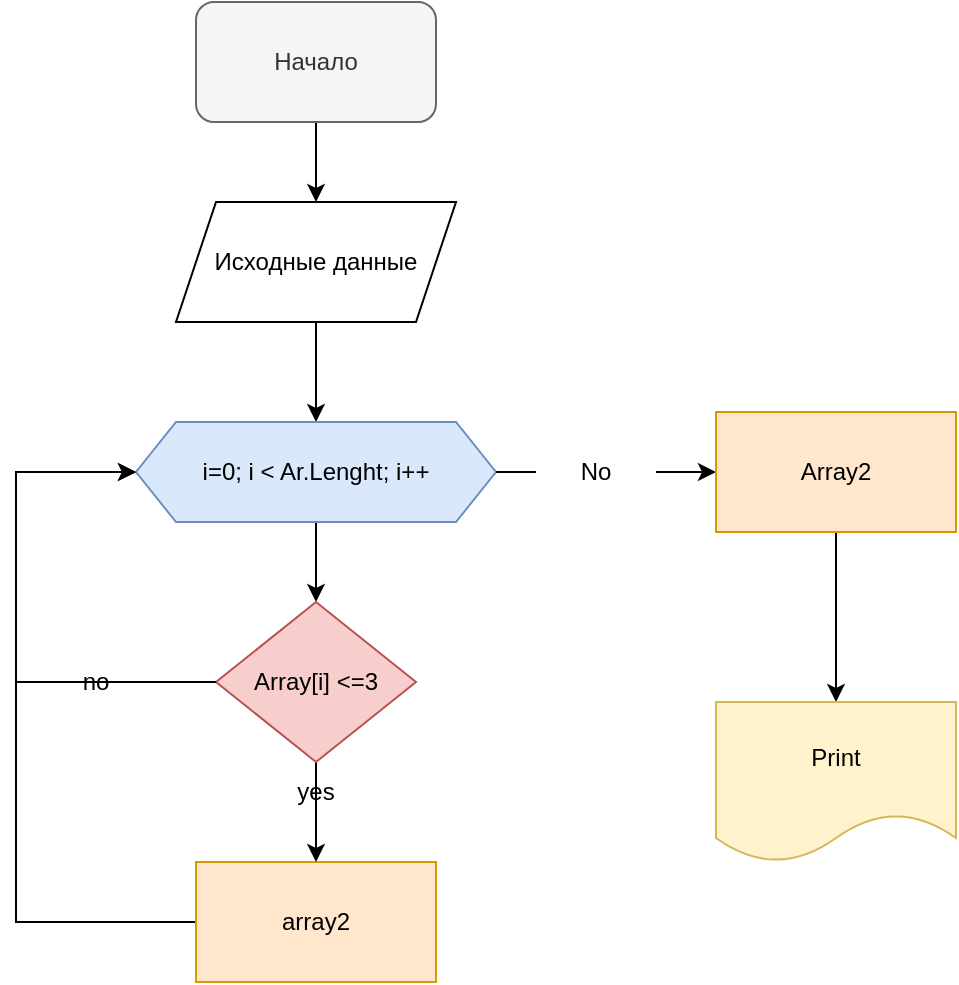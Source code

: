 <mxfile version="20.8.23" type="device"><diagram name="Страница 1" id="akjcCdEm-7UwBBGBgBBL"><mxGraphModel dx="746" dy="647" grid="1" gridSize="10" guides="1" tooltips="1" connect="1" arrows="1" fold="1" page="1" pageScale="1" pageWidth="827" pageHeight="1169" math="0" shadow="0"><root><mxCell id="0"/><mxCell id="1" parent="0"/><mxCell id="LLCIy6ITmPdmEFaY1KHr-9" style="edgeStyle=orthogonalEdgeStyle;rounded=0;orthogonalLoop=1;jettySize=auto;html=1;exitX=0.5;exitY=1;exitDx=0;exitDy=0;entryX=0.5;entryY=0;entryDx=0;entryDy=0;" edge="1" parent="1" source="LLCIy6ITmPdmEFaY1KHr-1" target="LLCIy6ITmPdmEFaY1KHr-2"><mxGeometry relative="1" as="geometry"/></mxCell><mxCell id="LLCIy6ITmPdmEFaY1KHr-1" value="Исходные данные" style="shape=parallelogram;perimeter=parallelogramPerimeter;whiteSpace=wrap;html=1;fixedSize=1;" vertex="1" parent="1"><mxGeometry x="190" y="140" width="140" height="60" as="geometry"/></mxCell><mxCell id="LLCIy6ITmPdmEFaY1KHr-10" style="edgeStyle=orthogonalEdgeStyle;rounded=0;orthogonalLoop=1;jettySize=auto;html=1;exitX=0.5;exitY=1;exitDx=0;exitDy=0;entryX=0.5;entryY=0;entryDx=0;entryDy=0;" edge="1" parent="1" source="LLCIy6ITmPdmEFaY1KHr-2" target="LLCIy6ITmPdmEFaY1KHr-7"><mxGeometry relative="1" as="geometry"/></mxCell><mxCell id="LLCIy6ITmPdmEFaY1KHr-12" style="edgeStyle=orthogonalEdgeStyle;rounded=0;orthogonalLoop=1;jettySize=auto;html=1;exitX=1;exitY=0.5;exitDx=0;exitDy=0;entryX=0;entryY=0.5;entryDx=0;entryDy=0;startArrow=none;" edge="1" parent="1" source="LLCIy6ITmPdmEFaY1KHr-14" target="LLCIy6ITmPdmEFaY1KHr-5"><mxGeometry relative="1" as="geometry"/></mxCell><mxCell id="LLCIy6ITmPdmEFaY1KHr-2" value="i=0; i &amp;lt; Ar.Lenght; i++" style="shape=hexagon;perimeter=hexagonPerimeter2;whiteSpace=wrap;html=1;fixedSize=1;fillColor=#dae8fc;strokeColor=#6c8ebf;" vertex="1" parent="1"><mxGeometry x="170" y="250" width="180" height="50" as="geometry"/></mxCell><mxCell id="LLCIy6ITmPdmEFaY1KHr-21" style="edgeStyle=orthogonalEdgeStyle;rounded=0;orthogonalLoop=1;jettySize=auto;html=1;exitX=0;exitY=0.5;exitDx=0;exitDy=0;entryX=0;entryY=0.5;entryDx=0;entryDy=0;" edge="1" parent="1" source="LLCIy6ITmPdmEFaY1KHr-3" target="LLCIy6ITmPdmEFaY1KHr-2"><mxGeometry relative="1" as="geometry"><Array as="points"><mxPoint x="110" y="500"/><mxPoint x="110" y="275"/></Array></mxGeometry></mxCell><mxCell id="LLCIy6ITmPdmEFaY1KHr-3" value="array2" style="rounded=0;whiteSpace=wrap;html=1;fillColor=#ffe6cc;strokeColor=#d79b00;" vertex="1" parent="1"><mxGeometry x="200" y="470" width="120" height="60" as="geometry"/></mxCell><mxCell id="LLCIy6ITmPdmEFaY1KHr-8" style="edgeStyle=orthogonalEdgeStyle;rounded=0;orthogonalLoop=1;jettySize=auto;html=1;exitX=0.5;exitY=1;exitDx=0;exitDy=0;entryX=0.5;entryY=0;entryDx=0;entryDy=0;" edge="1" parent="1" source="LLCIy6ITmPdmEFaY1KHr-4" target="LLCIy6ITmPdmEFaY1KHr-1"><mxGeometry relative="1" as="geometry"/></mxCell><mxCell id="LLCIy6ITmPdmEFaY1KHr-4" value="Начало" style="rounded=1;whiteSpace=wrap;html=1;fillColor=#f5f5f5;fontColor=#333333;strokeColor=#666666;" vertex="1" parent="1"><mxGeometry x="200" y="40" width="120" height="60" as="geometry"/></mxCell><mxCell id="LLCIy6ITmPdmEFaY1KHr-20" style="edgeStyle=orthogonalEdgeStyle;rounded=0;orthogonalLoop=1;jettySize=auto;html=1;exitX=0.5;exitY=1;exitDx=0;exitDy=0;entryX=0.5;entryY=0;entryDx=0;entryDy=0;" edge="1" parent="1" source="LLCIy6ITmPdmEFaY1KHr-5" target="LLCIy6ITmPdmEFaY1KHr-6"><mxGeometry relative="1" as="geometry"/></mxCell><mxCell id="LLCIy6ITmPdmEFaY1KHr-5" value="Array2" style="rounded=0;whiteSpace=wrap;html=1;fillColor=#ffe6cc;strokeColor=#d79b00;" vertex="1" parent="1"><mxGeometry x="460" y="245" width="120" height="60" as="geometry"/></mxCell><mxCell id="LLCIy6ITmPdmEFaY1KHr-6" value="Print" style="shape=document;whiteSpace=wrap;html=1;boundedLbl=1;fillColor=#fff2cc;strokeColor=#d6b656;" vertex="1" parent="1"><mxGeometry x="460" y="390" width="120" height="80" as="geometry"/></mxCell><mxCell id="LLCIy6ITmPdmEFaY1KHr-16" style="edgeStyle=orthogonalEdgeStyle;rounded=0;orthogonalLoop=1;jettySize=auto;html=1;entryX=0.5;entryY=0;entryDx=0;entryDy=0;" edge="1" parent="1" source="LLCIy6ITmPdmEFaY1KHr-7" target="LLCIy6ITmPdmEFaY1KHr-3"><mxGeometry relative="1" as="geometry"/></mxCell><mxCell id="LLCIy6ITmPdmEFaY1KHr-18" style="edgeStyle=orthogonalEdgeStyle;rounded=0;orthogonalLoop=1;jettySize=auto;html=1;exitX=0;exitY=0.5;exitDx=0;exitDy=0;entryX=0;entryY=0.5;entryDx=0;entryDy=0;startArrow=none;" edge="1" parent="1" source="LLCIy6ITmPdmEFaY1KHr-19" target="LLCIy6ITmPdmEFaY1KHr-2"><mxGeometry relative="1" as="geometry"><Array as="points"><mxPoint x="110" y="275"/></Array></mxGeometry></mxCell><mxCell id="LLCIy6ITmPdmEFaY1KHr-7" value="Array[i] &amp;lt;=3" style="rhombus;whiteSpace=wrap;html=1;fillColor=#f8cecc;strokeColor=#b85450;" vertex="1" parent="1"><mxGeometry x="210" y="340" width="100" height="80" as="geometry"/></mxCell><mxCell id="LLCIy6ITmPdmEFaY1KHr-15" value="" style="edgeStyle=orthogonalEdgeStyle;rounded=0;orthogonalLoop=1;jettySize=auto;html=1;exitX=1;exitY=0.5;exitDx=0;exitDy=0;entryX=0;entryY=0.5;entryDx=0;entryDy=0;endArrow=none;" edge="1" parent="1" source="LLCIy6ITmPdmEFaY1KHr-2" target="LLCIy6ITmPdmEFaY1KHr-14"><mxGeometry relative="1" as="geometry"><mxPoint x="350" y="275" as="sourcePoint"/><mxPoint x="440" y="275" as="targetPoint"/></mxGeometry></mxCell><mxCell id="LLCIy6ITmPdmEFaY1KHr-14" value="No" style="text;html=1;strokeColor=none;fillColor=none;align=center;verticalAlign=middle;whiteSpace=wrap;rounded=0;" vertex="1" parent="1"><mxGeometry x="370" y="260" width="60" height="30" as="geometry"/></mxCell><mxCell id="LLCIy6ITmPdmEFaY1KHr-22" value="yes" style="text;html=1;strokeColor=none;fillColor=none;align=center;verticalAlign=middle;whiteSpace=wrap;rounded=0;" vertex="1" parent="1"><mxGeometry x="230" y="420" width="60" height="30" as="geometry"/></mxCell><mxCell id="LLCIy6ITmPdmEFaY1KHr-23" value="" style="edgeStyle=orthogonalEdgeStyle;rounded=0;orthogonalLoop=1;jettySize=auto;html=1;exitX=0;exitY=0.5;exitDx=0;exitDy=0;entryX=0;entryY=0.5;entryDx=0;entryDy=0;endArrow=none;" edge="1" parent="1" source="LLCIy6ITmPdmEFaY1KHr-7" target="LLCIy6ITmPdmEFaY1KHr-19"><mxGeometry relative="1" as="geometry"><mxPoint x="210" y="380" as="sourcePoint"/><mxPoint x="170" y="275" as="targetPoint"/><Array as="points"><mxPoint x="110" y="380"/></Array></mxGeometry></mxCell><mxCell id="LLCIy6ITmPdmEFaY1KHr-19" value="no" style="text;html=1;strokeColor=none;fillColor=none;align=center;verticalAlign=middle;whiteSpace=wrap;rounded=0;" vertex="1" parent="1"><mxGeometry x="120" y="365" width="60" height="30" as="geometry"/></mxCell></root></mxGraphModel></diagram></mxfile>